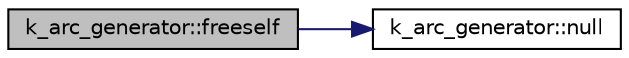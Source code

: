 digraph "k_arc_generator::freeself"
{
  edge [fontname="Helvetica",fontsize="10",labelfontname="Helvetica",labelfontsize="10"];
  node [fontname="Helvetica",fontsize="10",shape=record];
  rankdir="LR";
  Node12 [label="k_arc_generator::freeself",height=0.2,width=0.4,color="black", fillcolor="grey75", style="filled", fontcolor="black"];
  Node12 -> Node13 [color="midnightblue",fontsize="10",style="solid",fontname="Helvetica"];
  Node13 [label="k_arc_generator::null",height=0.2,width=0.4,color="black", fillcolor="white", style="filled",URL="$d6/dd8/classk__arc__generator.html#a7992e69a28385d3c111b7335b2cd9964"];
}
